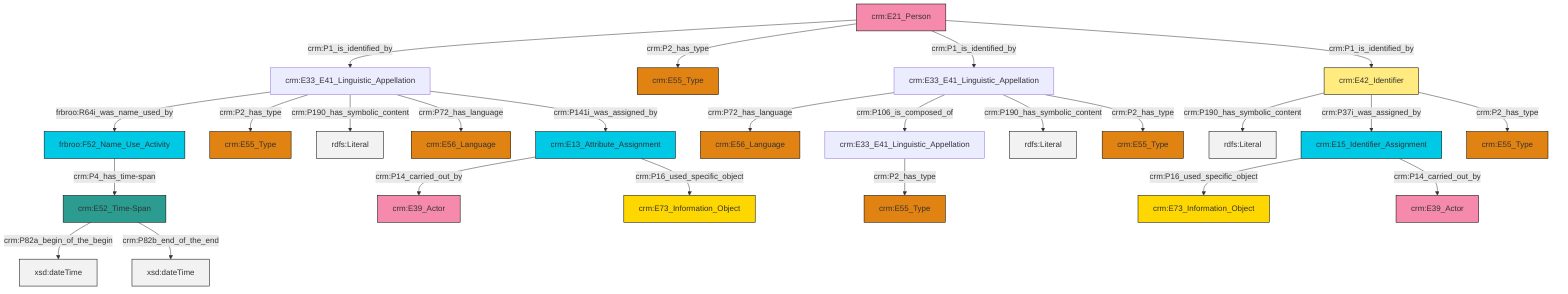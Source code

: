 graph TD
classDef Literal fill:#f2f2f2,stroke:#000000;
classDef CRM_Entity fill:#FFFFFF,stroke:#000000;
classDef Temporal_Entity fill:#00C9E6, stroke:#000000;
classDef Type fill:#E18312, stroke:#000000;
classDef Time-Span fill:#2C9C91, stroke:#000000;
classDef Appellation fill:#FFEB7F, stroke:#000000;
classDef Place fill:#008836, stroke:#000000;
classDef Persistent_Item fill:#B266B2, stroke:#000000;
classDef Conceptual_Object fill:#FFD700, stroke:#000000;
classDef Physical_Thing fill:#D2B48C, stroke:#000000;
classDef Actor fill:#f58aad, stroke:#000000;
classDef PC_Classes fill:#4ce600, stroke:#000000;
classDef Multi fill:#cccccc,stroke:#000000;

4["crm:E33_E41_Linguistic_Appellation"]:::Default -->|crm:P72_has_language| 5["crm:E56_Language"]:::Type
14["crm:E33_E41_Linguistic_Appellation"]:::Default -->|frbroo:R64i_was_name_used_by| 15["frbroo:F52_Name_Use_Activity"]:::Temporal_Entity
0["crm:E21_Person"]:::Actor -->|crm:P1_is_identified_by| 14["crm:E33_E41_Linguistic_Appellation"]:::Default
14["crm:E33_E41_Linguistic_Appellation"]:::Default -->|crm:P2_has_type| 20["crm:E55_Type"]:::Type
0["crm:E21_Person"]:::Actor -->|crm:P2_has_type| 21["crm:E55_Type"]:::Type
12["crm:E42_Identifier"]:::Appellation -->|crm:P190_has_symbolic_content| 22[rdfs:Literal]:::Literal
4["crm:E33_E41_Linguistic_Appellation"]:::Default -->|crm:P106_is_composed_of| 6["crm:E33_E41_Linguistic_Appellation"]:::Default
10["crm:E15_Identifier_Assignment"]:::Temporal_Entity -->|crm:P16_used_specific_object| 18["crm:E73_Information_Object"]:::Conceptual_Object
26["crm:E13_Attribute_Assignment"]:::Temporal_Entity -->|crm:P14_carried_out_by| 2["crm:E39_Actor"]:::Actor
12["crm:E42_Identifier"]:::Appellation -->|crm:P37i_was_assigned_by| 10["crm:E15_Identifier_Assignment"]:::Temporal_Entity
6["crm:E33_E41_Linguistic_Appellation"]:::Default -->|crm:P2_has_type| 28["crm:E55_Type"]:::Type
4["crm:E33_E41_Linguistic_Appellation"]:::Default -->|crm:P190_has_symbolic_content| 29[rdfs:Literal]:::Literal
15["frbroo:F52_Name_Use_Activity"]:::Temporal_Entity -->|crm:P4_has_time-span| 31["crm:E52_Time-Span"]:::Time-Span
4["crm:E33_E41_Linguistic_Appellation"]:::Default -->|crm:P2_has_type| 8["crm:E55_Type"]:::Type
26["crm:E13_Attribute_Assignment"]:::Temporal_Entity -->|crm:P16_used_specific_object| 16["crm:E73_Information_Object"]:::Conceptual_Object
10["crm:E15_Identifier_Assignment"]:::Temporal_Entity -->|crm:P14_carried_out_by| 23["crm:E39_Actor"]:::Actor
0["crm:E21_Person"]:::Actor -->|crm:P1_is_identified_by| 4["crm:E33_E41_Linguistic_Appellation"]:::Default
0["crm:E21_Person"]:::Actor -->|crm:P1_is_identified_by| 12["crm:E42_Identifier"]:::Appellation
12["crm:E42_Identifier"]:::Appellation -->|crm:P2_has_type| 33["crm:E55_Type"]:::Type
31["crm:E52_Time-Span"]:::Time-Span -->|crm:P82a_begin_of_the_begin| 40[xsd:dateTime]:::Literal
14["crm:E33_E41_Linguistic_Appellation"]:::Default -->|crm:P190_has_symbolic_content| 43[rdfs:Literal]:::Literal
14["crm:E33_E41_Linguistic_Appellation"]:::Default -->|crm:P72_has_language| 41["crm:E56_Language"]:::Type
14["crm:E33_E41_Linguistic_Appellation"]:::Default -->|crm:P141i_was_assigned_by| 26["crm:E13_Attribute_Assignment"]:::Temporal_Entity
31["crm:E52_Time-Span"]:::Time-Span -->|crm:P82b_end_of_the_end| 45[xsd:dateTime]:::Literal